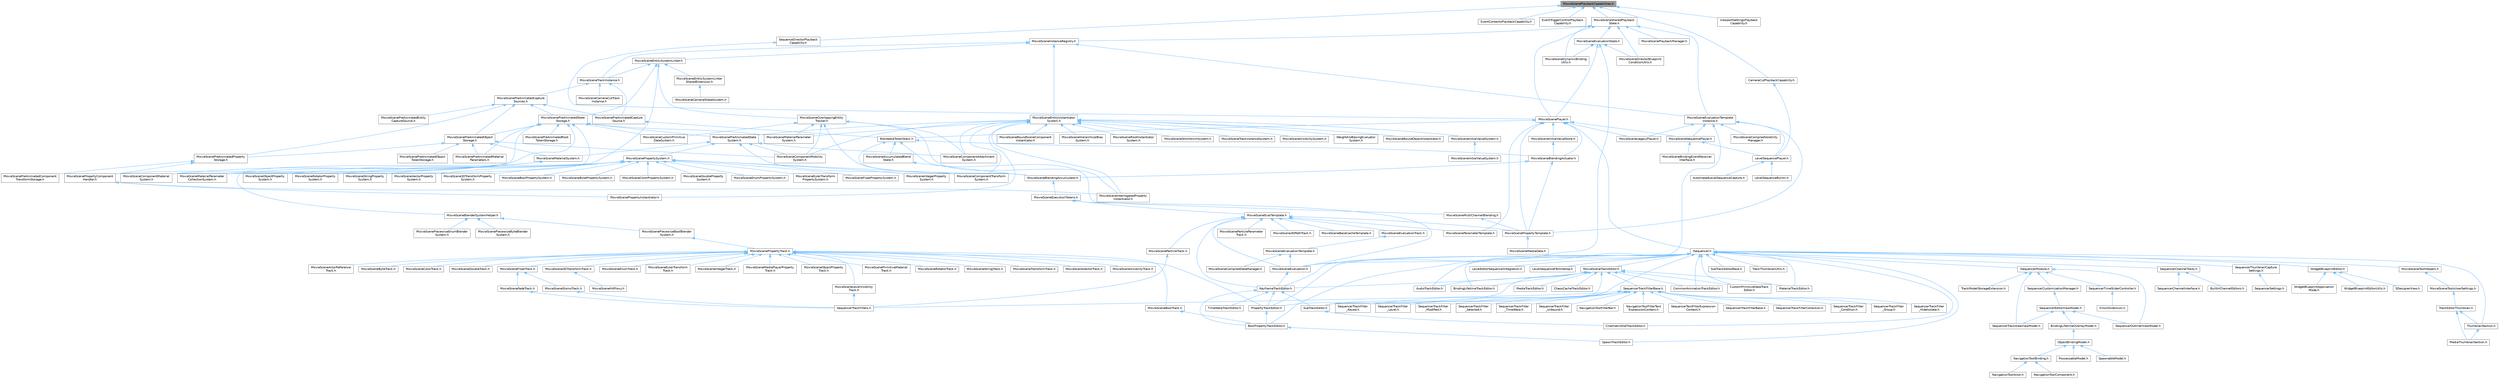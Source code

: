digraph "MovieScenePlaybackCapabilities.h"
{
 // INTERACTIVE_SVG=YES
 // LATEX_PDF_SIZE
  bgcolor="transparent";
  edge [fontname=Helvetica,fontsize=10,labelfontname=Helvetica,labelfontsize=10];
  node [fontname=Helvetica,fontsize=10,shape=box,height=0.2,width=0.4];
  Node1 [id="Node000001",label="MovieScenePlaybackCapabilities.h",height=0.2,width=0.4,color="gray40", fillcolor="grey60", style="filled", fontcolor="black",tooltip=" "];
  Node1 -> Node2 [id="edge1_Node000001_Node000002",dir="back",color="steelblue1",style="solid",tooltip=" "];
  Node2 [id="Node000002",label="CameraCutPlaybackCapability.h",height=0.2,width=0.4,color="grey40", fillcolor="white", style="filled",URL="$dc/d6c/CameraCutPlaybackCapability_8h.html",tooltip=" "];
  Node2 -> Node3 [id="edge2_Node000002_Node000003",dir="back",color="steelblue1",style="solid",tooltip=" "];
  Node3 [id="Node000003",label="LevelSequencePlayer.h",height=0.2,width=0.4,color="grey40", fillcolor="white", style="filled",URL="$d0/d5e/LevelSequencePlayer_8h.html",tooltip=" "];
  Node3 -> Node4 [id="edge3_Node000003_Node000004",dir="back",color="steelblue1",style="solid",tooltip=" "];
  Node4 [id="Node000004",label="AutomatedLevelSequenceCapture.h",height=0.2,width=0.4,color="grey40", fillcolor="white", style="filled",URL="$d4/d3e/AutomatedLevelSequenceCapture_8h.html",tooltip=" "];
  Node3 -> Node5 [id="edge4_Node000003_Node000005",dir="back",color="steelblue1",style="solid",tooltip=" "];
  Node5 [id="Node000005",label="LevelSequenceBurnIn.h",height=0.2,width=0.4,color="grey40", fillcolor="white", style="filled",URL="$d2/d6b/LevelSequenceBurnIn_8h.html",tooltip=" "];
  Node1 -> Node6 [id="edge5_Node000001_Node000006",dir="back",color="steelblue1",style="solid",tooltip=" "];
  Node6 [id="Node000006",label="EventContextsPlaybackCapability.h",height=0.2,width=0.4,color="grey40", fillcolor="white", style="filled",URL="$df/d81/EventContextsPlaybackCapability_8h.html",tooltip=" "];
  Node1 -> Node7 [id="edge6_Node000001_Node000007",dir="back",color="steelblue1",style="solid",tooltip=" "];
  Node7 [id="Node000007",label="EventTriggerControlPlayback\lCapability.h",height=0.2,width=0.4,color="grey40", fillcolor="white", style="filled",URL="$dd/d38/EventTriggerControlPlaybackCapability_8h.html",tooltip=" "];
  Node1 -> Node8 [id="edge7_Node000001_Node000008",dir="back",color="steelblue1",style="solid",tooltip=" "];
  Node8 [id="Node000008",label="MovieSceneSharedPlayback\lState.h",height=0.2,width=0.4,color="grey40", fillcolor="white", style="filled",URL="$d7/d15/MovieSceneSharedPlaybackState_8h.html",tooltip=" "];
  Node8 -> Node9 [id="edge8_Node000008_Node000009",dir="back",color="steelblue1",style="solid",tooltip=" "];
  Node9 [id="Node000009",label="IMovieScenePlayer.h",height=0.2,width=0.4,color="grey40", fillcolor="white", style="filled",URL="$d3/d25/IMovieScenePlayer_8h.html",tooltip=" "];
  Node9 -> Node10 [id="edge9_Node000009_Node000010",dir="back",color="steelblue1",style="solid",tooltip=" "];
  Node10 [id="Node000010",label="BlendableTokenStack.h",height=0.2,width=0.4,color="grey40", fillcolor="white", style="filled",URL="$de/d3e/BlendableTokenStack_8h.html",tooltip=" "];
  Node10 -> Node11 [id="edge10_Node000010_Node000011",dir="back",color="steelblue1",style="solid",tooltip=" "];
  Node11 [id="Node000011",label="MovieSceneAccumulatedBlend\lState.h",height=0.2,width=0.4,color="grey40", fillcolor="white", style="filled",URL="$d6/d13/MovieSceneAccumulatedBlendState_8h.html",tooltip=" "];
  Node11 -> Node12 [id="edge11_Node000011_Node000012",dir="back",color="steelblue1",style="solid",tooltip=" "];
  Node12 [id="Node000012",label="MovieSceneBlendingAccumulator.h",height=0.2,width=0.4,color="grey40", fillcolor="white", style="filled",URL="$db/dc1/MovieSceneBlendingAccumulator_8h.html",tooltip=" "];
  Node12 -> Node13 [id="edge12_Node000012_Node000013",dir="back",color="steelblue1",style="solid",tooltip=" "];
  Node13 [id="Node000013",label="MovieSceneExecutionTokens.h",height=0.2,width=0.4,color="grey40", fillcolor="white", style="filled",URL="$d7/dd2/MovieSceneExecutionTokens_8h.html",tooltip=" "];
  Node13 -> Node14 [id="edge13_Node000013_Node000014",dir="back",color="steelblue1",style="solid",tooltip=" "];
  Node14 [id="Node000014",label="MovieSceneEvalTemplate.h",height=0.2,width=0.4,color="grey40", fillcolor="white", style="filled",URL="$d2/d6c/MovieSceneEvalTemplate_8h.html",tooltip=" "];
  Node14 -> Node15 [id="edge14_Node000014_Node000015",dir="back",color="steelblue1",style="solid",tooltip=" "];
  Node15 [id="Node000015",label="KeyframeTrackEditor.h",height=0.2,width=0.4,color="grey40", fillcolor="white", style="filled",URL="$dd/d47/KeyframeTrackEditor_8h.html",tooltip=" "];
  Node15 -> Node16 [id="edge15_Node000015_Node000016",dir="back",color="steelblue1",style="solid",tooltip=" "];
  Node16 [id="Node000016",label="BoolPropertyTrackEditor.h",height=0.2,width=0.4,color="grey40", fillcolor="white", style="filled",URL="$db/d07/BoolPropertyTrackEditor_8h.html",tooltip=" "];
  Node16 -> Node17 [id="edge16_Node000016_Node000017",dir="back",color="steelblue1",style="solid",tooltip=" "];
  Node17 [id="Node000017",label="SpawnTrackEditor.h",height=0.2,width=0.4,color="grey40", fillcolor="white", style="filled",URL="$d5/dac/SpawnTrackEditor_8h.html",tooltip=" "];
  Node15 -> Node18 [id="edge17_Node000015_Node000018",dir="back",color="steelblue1",style="solid",tooltip=" "];
  Node18 [id="Node000018",label="PropertyTrackEditor.h",height=0.2,width=0.4,color="grey40", fillcolor="white", style="filled",URL="$da/d9a/PropertyTrackEditor_8h.html",tooltip=" "];
  Node18 -> Node16 [id="edge18_Node000018_Node000016",dir="back",color="steelblue1",style="solid",tooltip=" "];
  Node15 -> Node19 [id="edge19_Node000015_Node000019",dir="back",color="steelblue1",style="solid",tooltip=" "];
  Node19 [id="Node000019",label="SubTrackEditor.h",height=0.2,width=0.4,color="grey40", fillcolor="white", style="filled",URL="$d8/d5b/SubTrackEditor_8h.html",tooltip=" "];
  Node19 -> Node20 [id="edge20_Node000019_Node000020",dir="back",color="steelblue1",style="solid",tooltip=" "];
  Node20 [id="Node000020",label="CinematicShotTrackEditor.h",height=0.2,width=0.4,color="grey40", fillcolor="white", style="filled",URL="$d3/d0c/CinematicShotTrackEditor_8h.html",tooltip=" "];
  Node15 -> Node21 [id="edge21_Node000015_Node000021",dir="back",color="steelblue1",style="solid",tooltip=" "];
  Node21 [id="Node000021",label="TimeWarpTrackEditor.h",height=0.2,width=0.4,color="grey40", fillcolor="white", style="filled",URL="$dc/d2e/TimeWarpTrackEditor_8h.html",tooltip=" "];
  Node14 -> Node22 [id="edge22_Node000014_Node000022",dir="back",color="steelblue1",style="solid",tooltip=" "];
  Node22 [id="Node000022",label="MovieScene3DPathTrack.h",height=0.2,width=0.4,color="grey40", fillcolor="white", style="filled",URL="$d3/d57/MovieScene3DPathTrack_8h.html",tooltip=" "];
  Node14 -> Node23 [id="edge23_Node000014_Node000023",dir="back",color="steelblue1",style="solid",tooltip=" "];
  Node23 [id="Node000023",label="MovieSceneBaseCacheTemplate.h",height=0.2,width=0.4,color="grey40", fillcolor="white", style="filled",URL="$da/d0b/MovieSceneBaseCacheTemplate_8h.html",tooltip=" "];
  Node14 -> Node24 [id="edge24_Node000014_Node000024",dir="back",color="steelblue1",style="solid",tooltip=" "];
  Node24 [id="Node000024",label="MovieSceneEvaluation.h",height=0.2,width=0.4,color="grey40", fillcolor="white", style="filled",URL="$dc/ded/MovieSceneEvaluation_8h.html",tooltip=" "];
  Node24 -> Node15 [id="edge25_Node000024_Node000015",dir="back",color="steelblue1",style="solid",tooltip=" "];
  Node14 -> Node25 [id="edge26_Node000014_Node000025",dir="back",color="steelblue1",style="solid",tooltip=" "];
  Node25 [id="Node000025",label="MovieSceneEvaluationTrack.h",height=0.2,width=0.4,color="grey40", fillcolor="white", style="filled",URL="$d1/de1/MovieSceneEvaluationTrack_8h.html",tooltip=" "];
  Node25 -> Node26 [id="edge27_Node000025_Node000026",dir="back",color="steelblue1",style="solid",tooltip=" "];
  Node26 [id="Node000026",label="MovieSceneEvaluationTemplate.h",height=0.2,width=0.4,color="grey40", fillcolor="white", style="filled",URL="$d9/d34/MovieSceneEvaluationTemplate_8h.html",tooltip=" "];
  Node26 -> Node27 [id="edge28_Node000026_Node000027",dir="back",color="steelblue1",style="solid",tooltip=" "];
  Node27 [id="Node000027",label="MovieSceneCompiledDataManager.h",height=0.2,width=0.4,color="grey40", fillcolor="white", style="filled",URL="$d7/d59/MovieSceneCompiledDataManager_8h.html",tooltip=" "];
  Node26 -> Node24 [id="edge29_Node000026_Node000024",dir="back",color="steelblue1",style="solid",tooltip=" "];
  Node14 -> Node28 [id="edge30_Node000014_Node000028",dir="back",color="steelblue1",style="solid",tooltip=" "];
  Node28 [id="Node000028",label="MovieSceneParameterTemplate.h",height=0.2,width=0.4,color="grey40", fillcolor="white", style="filled",URL="$d9/df3/MovieSceneParameterTemplate_8h.html",tooltip=" "];
  Node14 -> Node29 [id="edge31_Node000014_Node000029",dir="back",color="steelblue1",style="solid",tooltip=" "];
  Node29 [id="Node000029",label="MovieSceneParticleParameter\lTrack.h",height=0.2,width=0.4,color="grey40", fillcolor="white", style="filled",URL="$d2/d09/MovieSceneParticleParameterTrack_8h.html",tooltip=" "];
  Node14 -> Node30 [id="edge32_Node000014_Node000030",dir="back",color="steelblue1",style="solid",tooltip=" "];
  Node30 [id="Node000030",label="MovieSceneParticleTrack.h",height=0.2,width=0.4,color="grey40", fillcolor="white", style="filled",URL="$dd/dba/MovieSceneParticleTrack_8h.html",tooltip=" "];
  Node30 -> Node31 [id="edge33_Node000030_Node000031",dir="back",color="steelblue1",style="solid",tooltip=" "];
  Node31 [id="Node000031",label="SequencerTrackFilters.h",height=0.2,width=0.4,color="grey40", fillcolor="white", style="filled",URL="$df/d72/SequencerTrackFilters_8h.html",tooltip=" "];
  Node14 -> Node32 [id="edge34_Node000014_Node000032",dir="back",color="steelblue1",style="solid",tooltip=" "];
  Node32 [id="Node000032",label="MovieScenePropertyTemplate.h",height=0.2,width=0.4,color="grey40", fillcolor="white", style="filled",URL="$d9/d24/MovieScenePropertyTemplate_8h.html",tooltip=" "];
  Node32 -> Node33 [id="edge35_Node000032_Node000033",dir="back",color="steelblue1",style="solid",tooltip=" "];
  Node33 [id="Node000033",label="MovieSceneMediaData.h",height=0.2,width=0.4,color="grey40", fillcolor="white", style="filled",URL="$de/db0/MovieSceneMediaData_8h.html",tooltip=" "];
  Node13 -> Node24 [id="edge36_Node000013_Node000024",dir="back",color="steelblue1",style="solid",tooltip=" "];
  Node10 -> Node12 [id="edge37_Node000010_Node000012",dir="back",color="steelblue1",style="solid",tooltip=" "];
  Node10 -> Node34 [id="edge38_Node000010_Node000034",dir="back",color="steelblue1",style="solid",tooltip=" "];
  Node34 [id="Node000034",label="MovieSceneBlendingActuator.h",height=0.2,width=0.4,color="grey40", fillcolor="white", style="filled",URL="$d8/d5a/MovieSceneBlendingActuator_8h.html",tooltip=" "];
  Node34 -> Node12 [id="edge39_Node000034_Node000012",dir="back",color="steelblue1",style="solid",tooltip=" "];
  Node34 -> Node32 [id="edge40_Node000034_Node000032",dir="back",color="steelblue1",style="solid",tooltip=" "];
  Node10 -> Node35 [id="edge41_Node000010_Node000035",dir="back",color="steelblue1",style="solid",tooltip=" "];
  Node35 [id="Node000035",label="MovieSceneMultiChannelBlending.h",height=0.2,width=0.4,color="grey40", fillcolor="white", style="filled",URL="$d7/d5d/MovieSceneMultiChannelBlending_8h.html",tooltip=" "];
  Node35 -> Node32 [id="edge42_Node000035_Node000032",dir="back",color="steelblue1",style="solid",tooltip=" "];
  Node9 -> Node36 [id="edge43_Node000009_Node000036",dir="back",color="steelblue1",style="solid",tooltip=" "];
  Node36 [id="Node000036",label="ISequencer.h",height=0.2,width=0.4,color="grey40", fillcolor="white", style="filled",URL="$d7/d1d/ISequencer_8h.html",tooltip=" "];
  Node36 -> Node37 [id="edge44_Node000036_Node000037",dir="back",color="steelblue1",style="solid",tooltip=" "];
  Node37 [id="Node000037",label="AudioTrackEditor.h",height=0.2,width=0.4,color="grey40", fillcolor="white", style="filled",URL="$dd/d96/AudioTrackEditor_8h.html",tooltip=" "];
  Node36 -> Node38 [id="edge45_Node000036_Node000038",dir="back",color="steelblue1",style="solid",tooltip=" "];
  Node38 [id="Node000038",label="BindingLifetimeTrackEditor.h",height=0.2,width=0.4,color="grey40", fillcolor="white", style="filled",URL="$db/d3c/BindingLifetimeTrackEditor_8h.html",tooltip=" "];
  Node36 -> Node16 [id="edge46_Node000036_Node000016",dir="back",color="steelblue1",style="solid",tooltip=" "];
  Node36 -> Node20 [id="edge47_Node000036_Node000020",dir="back",color="steelblue1",style="solid",tooltip=" "];
  Node36 -> Node39 [id="edge48_Node000036_Node000039",dir="back",color="steelblue1",style="solid",tooltip=" "];
  Node39 [id="Node000039",label="CommonAnimationTrackEditor.h",height=0.2,width=0.4,color="grey40", fillcolor="white", style="filled",URL="$d9/d6e/CommonAnimationTrackEditor_8h.html",tooltip=" "];
  Node36 -> Node40 [id="edge49_Node000036_Node000040",dir="back",color="steelblue1",style="solid",tooltip=" "];
  Node40 [id="Node000040",label="CustomPrimitiveDataTrack\lEditor.h",height=0.2,width=0.4,color="grey40", fillcolor="white", style="filled",URL="$dc/d8f/CustomPrimitiveDataTrackEditor_8h.html",tooltip=" "];
  Node36 -> Node41 [id="edge50_Node000036_Node000041",dir="back",color="steelblue1",style="solid",tooltip=" "];
  Node41 [id="Node000041",label="ISequencerModule.h",height=0.2,width=0.4,color="grey40", fillcolor="white", style="filled",URL="$d7/d3b/ISequencerModule_8h.html",tooltip=" "];
  Node41 -> Node42 [id="edge51_Node000041_Node000042",dir="back",color="steelblue1",style="solid",tooltip=" "];
  Node42 [id="Node000042",label="SequencerCustomizationManager.h",height=0.2,width=0.4,color="grey40", fillcolor="white", style="filled",URL="$dd/dea/SequencerCustomizationManager_8h.html",tooltip=" "];
  Node42 -> Node43 [id="edge52_Node000042_Node000043",dir="back",color="steelblue1",style="solid",tooltip=" "];
  Node43 [id="Node000043",label="SequencerEditorViewModel.h",height=0.2,width=0.4,color="grey40", fillcolor="white", style="filled",URL="$da/d57/SequencerEditorViewModel_8h.html",tooltip=" "];
  Node43 -> Node44 [id="edge53_Node000043_Node000044",dir="back",color="steelblue1",style="solid",tooltip=" "];
  Node44 [id="Node000044",label="BindingLifetimeOverlayModel.h",height=0.2,width=0.4,color="grey40", fillcolor="white", style="filled",URL="$d2/d69/BindingLifetimeOverlayModel_8h.html",tooltip=" "];
  Node44 -> Node45 [id="edge54_Node000044_Node000045",dir="back",color="steelblue1",style="solid",tooltip=" "];
  Node45 [id="Node000045",label="ObjectBindingModel.h",height=0.2,width=0.4,color="grey40", fillcolor="white", style="filled",URL="$de/dbc/ObjectBindingModel_8h.html",tooltip=" "];
  Node45 -> Node46 [id="edge55_Node000045_Node000046",dir="back",color="steelblue1",style="solid",tooltip=" "];
  Node46 [id="Node000046",label="NavigationToolBinding.h",height=0.2,width=0.4,color="grey40", fillcolor="white", style="filled",URL="$d0/db5/NavigationToolBinding_8h.html",tooltip=" "];
  Node46 -> Node47 [id="edge56_Node000046_Node000047",dir="back",color="steelblue1",style="solid",tooltip=" "];
  Node47 [id="Node000047",label="NavigationToolActor.h",height=0.2,width=0.4,color="grey40", fillcolor="white", style="filled",URL="$d6/da8/NavigationToolActor_8h.html",tooltip=" "];
  Node46 -> Node48 [id="edge57_Node000046_Node000048",dir="back",color="steelblue1",style="solid",tooltip=" "];
  Node48 [id="Node000048",label="NavigationToolComponent.h",height=0.2,width=0.4,color="grey40", fillcolor="white", style="filled",URL="$d7/dfc/NavigationToolComponent_8h.html",tooltip=" "];
  Node45 -> Node49 [id="edge58_Node000045_Node000049",dir="back",color="steelblue1",style="solid",tooltip=" "];
  Node49 [id="Node000049",label="PossessableModel.h",height=0.2,width=0.4,color="grey40", fillcolor="white", style="filled",URL="$d5/d01/PossessableModel_8h.html",tooltip=" "];
  Node45 -> Node50 [id="edge59_Node000045_Node000050",dir="back",color="steelblue1",style="solid",tooltip=" "];
  Node50 [id="Node000050",label="SpawnableModel.h",height=0.2,width=0.4,color="grey40", fillcolor="white", style="filled",URL="$d0/dd5/SpawnableModel_8h.html",tooltip=" "];
  Node43 -> Node51 [id="edge60_Node000043_Node000051",dir="back",color="steelblue1",style="solid",tooltip=" "];
  Node51 [id="Node000051",label="SequencerOutlinerViewModel.h",height=0.2,width=0.4,color="grey40", fillcolor="white", style="filled",URL="$da/d12/SequencerOutlinerViewModel_8h.html",tooltip=" "];
  Node43 -> Node52 [id="edge61_Node000043_Node000052",dir="back",color="steelblue1",style="solid",tooltip=" "];
  Node52 [id="Node000052",label="SequencerTrackAreaViewModel.h",height=0.2,width=0.4,color="grey40", fillcolor="white", style="filled",URL="$d9/dd2/SequencerTrackAreaViewModel_8h.html",tooltip=" "];
  Node41 -> Node51 [id="edge62_Node000041_Node000051",dir="back",color="steelblue1",style="solid",tooltip=" "];
  Node41 -> Node53 [id="edge63_Node000041_Node000053",dir="back",color="steelblue1",style="solid",tooltip=" "];
  Node53 [id="Node000053",label="SequencerTimeSliderController.h",height=0.2,width=0.4,color="grey40", fillcolor="white", style="filled",URL="$d3/d54/SequencerTimeSliderController_8h.html",tooltip=" "];
  Node53 -> Node54 [id="edge64_Node000053_Node000054",dir="back",color="steelblue1",style="solid",tooltip=" "];
  Node54 [id="Node000054",label="IClockExtension.h",height=0.2,width=0.4,color="grey40", fillcolor="white", style="filled",URL="$d1/d52/IClockExtension_8h.html",tooltip=" "];
  Node41 -> Node52 [id="edge65_Node000041_Node000052",dir="back",color="steelblue1",style="solid",tooltip=" "];
  Node41 -> Node55 [id="edge66_Node000041_Node000055",dir="back",color="steelblue1",style="solid",tooltip=" "];
  Node55 [id="Node000055",label="TrackModelStorageExtension.h",height=0.2,width=0.4,color="grey40", fillcolor="white", style="filled",URL="$d8/d98/TrackModelStorageExtension_8h.html",tooltip=" "];
  Node36 -> Node15 [id="edge67_Node000036_Node000015",dir="back",color="steelblue1",style="solid",tooltip=" "];
  Node36 -> Node56 [id="edge68_Node000036_Node000056",dir="back",color="steelblue1",style="solid",tooltip=" "];
  Node56 [id="Node000056",label="LevelEditorSequencerIntegration.h",height=0.2,width=0.4,color="grey40", fillcolor="white", style="filled",URL="$d5/d15/LevelEditorSequencerIntegration_8h.html",tooltip=" "];
  Node36 -> Node57 [id="edge69_Node000036_Node000057",dir="back",color="steelblue1",style="solid",tooltip=" "];
  Node57 [id="Node000057",label="LevelSequenceFBXInterop.h",height=0.2,width=0.4,color="grey40", fillcolor="white", style="filled",URL="$d7/d4f/LevelSequenceFBXInterop_8h.html",tooltip=" "];
  Node36 -> Node58 [id="edge70_Node000036_Node000058",dir="back",color="steelblue1",style="solid",tooltip=" "];
  Node58 [id="Node000058",label="MaterialTrackEditor.h",height=0.2,width=0.4,color="grey40", fillcolor="white", style="filled",URL="$d1/d9f/MaterialTrackEditor_8h.html",tooltip=" "];
  Node36 -> Node59 [id="edge71_Node000036_Node000059",dir="back",color="steelblue1",style="solid",tooltip=" "];
  Node59 [id="Node000059",label="MovieSceneToolHelpers.h",height=0.2,width=0.4,color="grey40", fillcolor="white", style="filled",URL="$d4/d0e/MovieSceneToolHelpers_8h.html",tooltip=" "];
  Node59 -> Node60 [id="edge72_Node000059_Node000060",dir="back",color="steelblue1",style="solid",tooltip=" "];
  Node60 [id="Node000060",label="MovieSceneToolsUserSettings.h",height=0.2,width=0.4,color="grey40", fillcolor="white", style="filled",URL="$d5/dab/MovieSceneToolsUserSettings_8h.html",tooltip=" "];
  Node60 -> Node61 [id="edge73_Node000060_Node000061",dir="back",color="steelblue1",style="solid",tooltip=" "];
  Node61 [id="Node000061",label="TrackEditorThumbnail.h",height=0.2,width=0.4,color="grey40", fillcolor="white", style="filled",URL="$d6/d44/TrackEditorThumbnail_8h.html",tooltip=" "];
  Node61 -> Node62 [id="edge74_Node000061_Node000062",dir="back",color="steelblue1",style="solid",tooltip=" "];
  Node62 [id="Node000062",label="MediaThumbnailSection.h",height=0.2,width=0.4,color="grey40", fillcolor="white", style="filled",URL="$d8/dfe/MediaThumbnailSection_8h.html",tooltip=" "];
  Node61 -> Node63 [id="edge75_Node000061_Node000063",dir="back",color="steelblue1",style="solid",tooltip=" "];
  Node63 [id="Node000063",label="ThumbnailSection.h",height=0.2,width=0.4,color="grey40", fillcolor="white", style="filled",URL="$de/daf/ThumbnailSection_8h.html",tooltip=" "];
  Node63 -> Node62 [id="edge76_Node000063_Node000062",dir="back",color="steelblue1",style="solid",tooltip=" "];
  Node36 -> Node64 [id="edge77_Node000036_Node000064",dir="back",color="steelblue1",style="solid",tooltip=" "];
  Node64 [id="Node000064",label="MovieSceneTrackEditor.h",height=0.2,width=0.4,color="grey40", fillcolor="white", style="filled",URL="$db/d6c/MovieSceneTrackEditor_8h.html",tooltip=" "];
  Node64 -> Node37 [id="edge78_Node000064_Node000037",dir="back",color="steelblue1",style="solid",tooltip=" "];
  Node64 -> Node38 [id="edge79_Node000064_Node000038",dir="back",color="steelblue1",style="solid",tooltip=" "];
  Node64 -> Node65 [id="edge80_Node000064_Node000065",dir="back",color="steelblue1",style="solid",tooltip=" "];
  Node65 [id="Node000065",label="ChaosCacheTrackEditor.h",height=0.2,width=0.4,color="grey40", fillcolor="white", style="filled",URL="$db/d36/ChaosCacheTrackEditor_8h.html",tooltip=" "];
  Node64 -> Node39 [id="edge81_Node000064_Node000039",dir="back",color="steelblue1",style="solid",tooltip=" "];
  Node64 -> Node40 [id="edge82_Node000064_Node000040",dir="back",color="steelblue1",style="solid",tooltip=" "];
  Node64 -> Node15 [id="edge83_Node000064_Node000015",dir="back",color="steelblue1",style="solid",tooltip=" "];
  Node64 -> Node58 [id="edge84_Node000064_Node000058",dir="back",color="steelblue1",style="solid",tooltip=" "];
  Node64 -> Node66 [id="edge85_Node000064_Node000066",dir="back",color="steelblue1",style="solid",tooltip=" "];
  Node66 [id="Node000066",label="MediaTrackEditor.h",height=0.2,width=0.4,color="grey40", fillcolor="white", style="filled",URL="$d0/d41/MediaTrackEditor_8h.html",tooltip=" "];
  Node64 -> Node18 [id="edge86_Node000064_Node000018",dir="back",color="steelblue1",style="solid",tooltip=" "];
  Node64 -> Node67 [id="edge87_Node000064_Node000067",dir="back",color="steelblue1",style="solid",tooltip=" "];
  Node67 [id="Node000067",label="SequencerTrackFilterBase.h",height=0.2,width=0.4,color="grey40", fillcolor="white", style="filled",URL="$d8/def/Filters_2SequencerTrackFilterBase_8h.html",tooltip=" "];
  Node67 -> Node68 [id="edge88_Node000067_Node000068",dir="back",color="steelblue1",style="solid",tooltip=" "];
  Node68 [id="Node000068",label="NavigationToolFilterBar.h",height=0.2,width=0.4,color="grey40", fillcolor="white", style="filled",URL="$df/d14/NavigationToolFilterBar_8h.html",tooltip=" "];
  Node67 -> Node69 [id="edge89_Node000067_Node000069",dir="back",color="steelblue1",style="solid",tooltip=" "];
  Node69 [id="Node000069",label="NavigationToolFilterText\lExpressionContext.h",height=0.2,width=0.4,color="grey40", fillcolor="white", style="filled",URL="$d8/dd2/NavigationToolFilterTextExpressionContext_8h.html",tooltip=" "];
  Node67 -> Node70 [id="edge90_Node000067_Node000070",dir="back",color="steelblue1",style="solid",tooltip=" "];
  Node70 [id="Node000070",label="SequencerTextFilterExpression\lContext.h",height=0.2,width=0.4,color="grey40", fillcolor="white", style="filled",URL="$d0/d9f/SequencerTextFilterExpressionContext_8h.html",tooltip=" "];
  Node67 -> Node71 [id="edge91_Node000067_Node000071",dir="back",color="steelblue1",style="solid",tooltip=" "];
  Node71 [id="Node000071",label="SequencerTrackFilterBase.h",height=0.2,width=0.4,color="grey40", fillcolor="white", style="filled",URL="$d8/d4d/SequencerTrackFilterBase_8h.html",tooltip=" "];
  Node67 -> Node72 [id="edge92_Node000067_Node000072",dir="back",color="steelblue1",style="solid",tooltip=" "];
  Node72 [id="Node000072",label="SequencerTrackFilterCollection.h",height=0.2,width=0.4,color="grey40", fillcolor="white", style="filled",URL="$d8/de2/SequencerTrackFilterCollection_8h.html",tooltip=" "];
  Node67 -> Node73 [id="edge93_Node000067_Node000073",dir="back",color="steelblue1",style="solid",tooltip=" "];
  Node73 [id="Node000073",label="SequencerTrackFilter\l_Condition.h",height=0.2,width=0.4,color="grey40", fillcolor="white", style="filled",URL="$df/d17/SequencerTrackFilter__Condition_8h.html",tooltip=" "];
  Node67 -> Node74 [id="edge94_Node000067_Node000074",dir="back",color="steelblue1",style="solid",tooltip=" "];
  Node74 [id="Node000074",label="SequencerTrackFilter\l_Group.h",height=0.2,width=0.4,color="grey40", fillcolor="white", style="filled",URL="$da/dea/SequencerTrackFilter__Group_8h.html",tooltip=" "];
  Node67 -> Node75 [id="edge95_Node000067_Node000075",dir="back",color="steelblue1",style="solid",tooltip=" "];
  Node75 [id="Node000075",label="SequencerTrackFilter\l_HideIsolate.h",height=0.2,width=0.4,color="grey40", fillcolor="white", style="filled",URL="$d3/d55/SequencerTrackFilter__HideIsolate_8h.html",tooltip=" "];
  Node67 -> Node76 [id="edge96_Node000067_Node000076",dir="back",color="steelblue1",style="solid",tooltip=" "];
  Node76 [id="Node000076",label="SequencerTrackFilter\l_Keyed.h",height=0.2,width=0.4,color="grey40", fillcolor="white", style="filled",URL="$d4/d2d/SequencerTrackFilter__Keyed_8h.html",tooltip=" "];
  Node67 -> Node77 [id="edge97_Node000067_Node000077",dir="back",color="steelblue1",style="solid",tooltip=" "];
  Node77 [id="Node000077",label="SequencerTrackFilter\l_Level.h",height=0.2,width=0.4,color="grey40", fillcolor="white", style="filled",URL="$d2/d6c/SequencerTrackFilter__Level_8h.html",tooltip=" "];
  Node67 -> Node78 [id="edge98_Node000067_Node000078",dir="back",color="steelblue1",style="solid",tooltip=" "];
  Node78 [id="Node000078",label="SequencerTrackFilter\l_Modified.h",height=0.2,width=0.4,color="grey40", fillcolor="white", style="filled",URL="$d0/dd9/SequencerTrackFilter__Modified_8h.html",tooltip=" "];
  Node67 -> Node79 [id="edge99_Node000067_Node000079",dir="back",color="steelblue1",style="solid",tooltip=" "];
  Node79 [id="Node000079",label="SequencerTrackFilter\l_Selected.h",height=0.2,width=0.4,color="grey40", fillcolor="white", style="filled",URL="$dc/d54/SequencerTrackFilter__Selected_8h.html",tooltip=" "];
  Node67 -> Node80 [id="edge100_Node000067_Node000080",dir="back",color="steelblue1",style="solid",tooltip=" "];
  Node80 [id="Node000080",label="SequencerTrackFilter\l_TimeWarp.h",height=0.2,width=0.4,color="grey40", fillcolor="white", style="filled",URL="$d6/dd0/SequencerTrackFilter__TimeWarp_8h.html",tooltip=" "];
  Node67 -> Node81 [id="edge101_Node000067_Node000081",dir="back",color="steelblue1",style="solid",tooltip=" "];
  Node81 [id="Node000081",label="SequencerTrackFilter\l_Unbound.h",height=0.2,width=0.4,color="grey40", fillcolor="white", style="filled",URL="$d0/dd1/SequencerTrackFilter__Unbound_8h.html",tooltip=" "];
  Node67 -> Node31 [id="edge102_Node000067_Node000031",dir="back",color="steelblue1",style="solid",tooltip=" "];
  Node64 -> Node19 [id="edge103_Node000064_Node000019",dir="back",color="steelblue1",style="solid",tooltip=" "];
  Node36 -> Node18 [id="edge104_Node000036_Node000018",dir="back",color="steelblue1",style="solid",tooltip=" "];
  Node36 -> Node82 [id="edge105_Node000036_Node000082",dir="back",color="steelblue1",style="solid",tooltip=" "];
  Node82 [id="Node000082",label="SequencerChannelTraits.h",height=0.2,width=0.4,color="grey40", fillcolor="white", style="filled",URL="$d6/db9/SequencerChannelTraits_8h.html",tooltip=" "];
  Node82 -> Node83 [id="edge106_Node000082_Node000083",dir="back",color="steelblue1",style="solid",tooltip=" "];
  Node83 [id="Node000083",label="BuiltInChannelEditors.h",height=0.2,width=0.4,color="grey40", fillcolor="white", style="filled",URL="$df/daf/BuiltInChannelEditors_8h.html",tooltip=" "];
  Node82 -> Node84 [id="edge107_Node000082_Node000084",dir="back",color="steelblue1",style="solid",tooltip=" "];
  Node84 [id="Node000084",label="SequencerChannelInterface.h",height=0.2,width=0.4,color="grey40", fillcolor="white", style="filled",URL="$da/d51/SequencerChannelInterface_8h.html",tooltip=" "];
  Node36 -> Node85 [id="edge108_Node000036_Node000085",dir="back",color="steelblue1",style="solid",tooltip=" "];
  Node85 [id="Node000085",label="SequencerThumbnailCapture\lSettings.h",height=0.2,width=0.4,color="grey40", fillcolor="white", style="filled",URL="$de/d05/SequencerThumbnailCaptureSettings_8h.html",tooltip=" "];
  Node85 -> Node86 [id="edge109_Node000085_Node000086",dir="back",color="steelblue1",style="solid",tooltip=" "];
  Node86 [id="Node000086",label="SequencerSettings.h",height=0.2,width=0.4,color="grey40", fillcolor="white", style="filled",URL="$d1/d46/SequencerSettings_8h.html",tooltip=" "];
  Node36 -> Node17 [id="edge110_Node000036_Node000017",dir="back",color="steelblue1",style="solid",tooltip=" "];
  Node36 -> Node19 [id="edge111_Node000036_Node000019",dir="back",color="steelblue1",style="solid",tooltip=" "];
  Node36 -> Node87 [id="edge112_Node000036_Node000087",dir="back",color="steelblue1",style="solid",tooltip=" "];
  Node87 [id="Node000087",label="SubTrackEditorBase.h",height=0.2,width=0.4,color="grey40", fillcolor="white", style="filled",URL="$db/d33/SubTrackEditorBase_8h.html",tooltip=" "];
  Node36 -> Node63 [id="edge113_Node000036_Node000063",dir="back",color="steelblue1",style="solid",tooltip=" "];
  Node36 -> Node88 [id="edge114_Node000036_Node000088",dir="back",color="steelblue1",style="solid",tooltip=" "];
  Node88 [id="Node000088",label="TrackThumbnailUtils.h",height=0.2,width=0.4,color="grey40", fillcolor="white", style="filled",URL="$dc/df4/TrackThumbnailUtils_8h.html",tooltip=" "];
  Node36 -> Node89 [id="edge115_Node000036_Node000089",dir="back",color="steelblue1",style="solid",tooltip=" "];
  Node89 [id="Node000089",label="WidgetBlueprintEditor.h",height=0.2,width=0.4,color="grey40", fillcolor="white", style="filled",URL="$d6/d04/WidgetBlueprintEditor_8h.html",tooltip=" "];
  Node89 -> Node90 [id="edge116_Node000089_Node000090",dir="back",color="steelblue1",style="solid",tooltip=" "];
  Node90 [id="Node000090",label="SDesignerView.h",height=0.2,width=0.4,color="grey40", fillcolor="white", style="filled",URL="$d2/d14/SDesignerView_8h.html",tooltip=" "];
  Node89 -> Node91 [id="edge117_Node000089_Node000091",dir="back",color="steelblue1",style="solid",tooltip=" "];
  Node91 [id="Node000091",label="WidgetBlueprintApplication\lMode.h",height=0.2,width=0.4,color="grey40", fillcolor="white", style="filled",URL="$d3/d40/WidgetBlueprintApplicationMode_8h.html",tooltip=" "];
  Node89 -> Node92 [id="edge118_Node000089_Node000092",dir="back",color="steelblue1",style="solid",tooltip=" "];
  Node92 [id="Node000092",label="WidgetBlueprintEditorUtils.h",height=0.2,width=0.4,color="grey40", fillcolor="white", style="filled",URL="$d9/df7/WidgetBlueprintEditorUtils_8h.html",tooltip=" "];
  Node9 -> Node34 [id="edge119_Node000009_Node000034",dir="back",color="steelblue1",style="solid",tooltip=" "];
  Node9 -> Node93 [id="edge120_Node000009_Node000093",dir="back",color="steelblue1",style="solid",tooltip=" "];
  Node93 [id="Node000093",label="MovieSceneInitialValueStore.h",height=0.2,width=0.4,color="grey40", fillcolor="white", style="filled",URL="$db/dc0/MovieSceneInitialValueStore_8h.html",tooltip=" "];
  Node93 -> Node34 [id="edge121_Node000093_Node000034",dir="back",color="steelblue1",style="solid",tooltip=" "];
  Node9 -> Node94 [id="edge122_Node000009_Node000094",dir="back",color="steelblue1",style="solid",tooltip=" "];
  Node94 [id="Node000094",label="MovieSceneLegacyPlayer.h",height=0.2,width=0.4,color="grey40", fillcolor="white", style="filled",URL="$d7/dfb/MovieSceneLegacyPlayer_8h.html",tooltip=" "];
  Node9 -> Node28 [id="edge123_Node000009_Node000028",dir="back",color="steelblue1",style="solid",tooltip=" "];
  Node9 -> Node32 [id="edge124_Node000009_Node000032",dir="back",color="steelblue1",style="solid",tooltip=" "];
  Node9 -> Node95 [id="edge125_Node000009_Node000095",dir="back",color="steelblue1",style="solid",tooltip=" "];
  Node95 [id="Node000095",label="MovieSceneSequencePlayer.h",height=0.2,width=0.4,color="grey40", fillcolor="white", style="filled",URL="$d3/d08/MovieSceneSequencePlayer_8h.html",tooltip=" "];
  Node95 -> Node3 [id="edge126_Node000095_Node000003",dir="back",color="steelblue1",style="solid",tooltip=" "];
  Node95 -> Node96 [id="edge127_Node000095_Node000096",dir="back",color="steelblue1",style="solid",tooltip=" "];
  Node96 [id="Node000096",label="MovieSceneBindingEventReceiver\lInterface.h",height=0.2,width=0.4,color="grey40", fillcolor="white", style="filled",URL="$df/d39/MovieSceneBindingEventReceiverInterface_8h.html",tooltip=" "];
  Node8 -> Node97 [id="edge128_Node000008_Node000097",dir="back",color="steelblue1",style="solid",tooltip=" "];
  Node97 [id="Node000097",label="MovieSceneDirectorBlueprint\lConditionUtils.h",height=0.2,width=0.4,color="grey40", fillcolor="white", style="filled",URL="$d4/d8a/MovieSceneDirectorBlueprintConditionUtils_8h.html",tooltip=" "];
  Node8 -> Node98 [id="edge129_Node000008_Node000098",dir="back",color="steelblue1",style="solid",tooltip=" "];
  Node98 [id="Node000098",label="MovieSceneDynamicBinding\lUtils.h",height=0.2,width=0.4,color="grey40", fillcolor="white", style="filled",URL="$df/dce/MovieSceneDynamicBindingUtils_8h.html",tooltip=" "];
  Node8 -> Node99 [id="edge130_Node000008_Node000099",dir="back",color="steelblue1",style="solid",tooltip=" "];
  Node99 [id="Node000099",label="MovieSceneEvaluationState.h",height=0.2,width=0.4,color="grey40", fillcolor="white", style="filled",URL="$d4/d20/MovieSceneEvaluationState_8h.html",tooltip=" "];
  Node99 -> Node9 [id="edge131_Node000099_Node000009",dir="back",color="steelblue1",style="solid",tooltip=" "];
  Node99 -> Node97 [id="edge132_Node000099_Node000097",dir="back",color="steelblue1",style="solid",tooltip=" "];
  Node99 -> Node98 [id="edge133_Node000099_Node000098",dir="back",color="steelblue1",style="solid",tooltip=" "];
  Node99 -> Node24 [id="edge134_Node000099_Node000024",dir="back",color="steelblue1",style="solid",tooltip=" "];
  Node8 -> Node100 [id="edge135_Node000008_Node000100",dir="back",color="steelblue1",style="solid",tooltip=" "];
  Node100 [id="Node000100",label="MovieSceneEvaluationTemplate\lInstance.h",height=0.2,width=0.4,color="grey40", fillcolor="white", style="filled",URL="$dc/d63/MovieSceneEvaluationTemplateInstance_8h.html",tooltip=" "];
  Node100 -> Node3 [id="edge136_Node000100_Node000003",dir="back",color="steelblue1",style="solid",tooltip=" "];
  Node100 -> Node101 [id="edge137_Node000100_Node000101",dir="back",color="steelblue1",style="solid",tooltip=" "];
  Node101 [id="Node000101",label="MovieSceneCompiledVolatility\lManager.h",height=0.2,width=0.4,color="grey40", fillcolor="white", style="filled",URL="$db/ddd/MovieSceneCompiledVolatilityManager_8h.html",tooltip=" "];
  Node100 -> Node24 [id="edge138_Node000100_Node000024",dir="back",color="steelblue1",style="solid",tooltip=" "];
  Node100 -> Node94 [id="edge139_Node000100_Node000094",dir="back",color="steelblue1",style="solid",tooltip=" "];
  Node100 -> Node32 [id="edge140_Node000100_Node000032",dir="back",color="steelblue1",style="solid",tooltip=" "];
  Node100 -> Node95 [id="edge141_Node000100_Node000095",dir="back",color="steelblue1",style="solid",tooltip=" "];
  Node8 -> Node102 [id="edge142_Node000008_Node000102",dir="back",color="steelblue1",style="solid",tooltip=" "];
  Node102 [id="Node000102",label="MovieSceneInstanceRegistry.h",height=0.2,width=0.4,color="grey40", fillcolor="white", style="filled",URL="$d6/d54/MovieSceneInstanceRegistry_8h.html",tooltip=" "];
  Node102 -> Node103 [id="edge143_Node000102_Node000103",dir="back",color="steelblue1",style="solid",tooltip=" "];
  Node103 [id="Node000103",label="MovieSceneEntityInstantiator\lSystem.h",height=0.2,width=0.4,color="grey40", fillcolor="white", style="filled",URL="$d1/d77/MovieSceneEntityInstantiatorSystem_8h.html",tooltip=" "];
  Node103 -> Node104 [id="edge144_Node000103_Node000104",dir="back",color="steelblue1",style="solid",tooltip=" "];
  Node104 [id="Node000104",label="MovieSceneBoundObjectInstantiator.h",height=0.2,width=0.4,color="grey40", fillcolor="white", style="filled",URL="$d2/d08/MovieSceneBoundObjectInstantiator_8h.html",tooltip=" "];
  Node103 -> Node105 [id="edge145_Node000103_Node000105",dir="back",color="steelblue1",style="solid",tooltip=" "];
  Node105 [id="Node000105",label="MovieSceneBoundSceneComponent\lInstantiator.h",height=0.2,width=0.4,color="grey40", fillcolor="white", style="filled",URL="$d7/dae/MovieSceneBoundSceneComponentInstantiator_8h.html",tooltip=" "];
  Node103 -> Node106 [id="edge146_Node000103_Node000106",dir="back",color="steelblue1",style="solid",tooltip=" "];
  Node106 [id="Node000106",label="MovieSceneComponentAttachment\lSystem.h",height=0.2,width=0.4,color="grey40", fillcolor="white", style="filled",URL="$d9/db3/MovieSceneComponentAttachmentSystem_8h.html",tooltip=" "];
  Node103 -> Node107 [id="edge147_Node000103_Node000107",dir="back",color="steelblue1",style="solid",tooltip=" "];
  Node107 [id="Node000107",label="MovieSceneComponentMobility\lSystem.h",height=0.2,width=0.4,color="grey40", fillcolor="white", style="filled",URL="$d7/dca/MovieSceneComponentMobilitySystem_8h.html",tooltip=" "];
  Node103 -> Node108 [id="edge148_Node000103_Node000108",dir="back",color="steelblue1",style="solid",tooltip=" "];
  Node108 [id="Node000108",label="MovieSceneComponentTransform\lSystem.h",height=0.2,width=0.4,color="grey40", fillcolor="white", style="filled",URL="$d1/d3e/MovieSceneComponentTransformSystem_8h.html",tooltip=" "];
  Node103 -> Node109 [id="edge149_Node000103_Node000109",dir="back",color="steelblue1",style="solid",tooltip=" "];
  Node109 [id="Node000109",label="MovieSceneHierarchicalBias\lSystem.h",height=0.2,width=0.4,color="grey40", fillcolor="white", style="filled",URL="$db/dbf/MovieSceneHierarchicalBiasSystem_8h.html",tooltip=" "];
  Node103 -> Node110 [id="edge150_Node000103_Node000110",dir="back",color="steelblue1",style="solid",tooltip=" "];
  Node110 [id="Node000110",label="MovieSceneInitialValueSystem.h",height=0.2,width=0.4,color="grey40", fillcolor="white", style="filled",URL="$de/d69/Public_2EntitySystem_2MovieSceneInitialValueSystem_8h.html",tooltip=" "];
  Node110 -> Node111 [id="edge151_Node000110_Node000111",dir="back",color="steelblue1",style="solid",tooltip=" "];
  Node111 [id="Node000111",label="MovieSceneInitialValueSystem.h",height=0.2,width=0.4,color="grey40", fillcolor="white", style="filled",URL="$d5/dde/racks_2Public_2Systems_2MovieSceneInitialValueSystem_8h.html",tooltip=" "];
  Node103 -> Node112 [id="edge152_Node000103_Node000112",dir="back",color="steelblue1",style="solid",tooltip=" "];
  Node112 [id="Node000112",label="MovieSceneInterrogatedProperty\lInstantiator.h",height=0.2,width=0.4,color="grey40", fillcolor="white", style="filled",URL="$df/d43/MovieSceneInterrogatedPropertyInstantiator_8h.html",tooltip=" "];
  Node103 -> Node113 [id="edge153_Node000103_Node000113",dir="back",color="steelblue1",style="solid",tooltip=" "];
  Node113 [id="Node000113",label="MovieSceneMaterialParameter\lSystem.h",height=0.2,width=0.4,color="grey40", fillcolor="white", style="filled",URL="$d9/d38/MovieSceneMaterialParameterSystem_8h.html",tooltip=" "];
  Node103 -> Node114 [id="edge154_Node000103_Node000114",dir="back",color="steelblue1",style="solid",tooltip=" "];
  Node114 [id="Node000114",label="MovieScenePreAnimatedState\lSystem.h",height=0.2,width=0.4,color="grey40", fillcolor="white", style="filled",URL="$df/d2d/MovieScenePreAnimatedStateSystem_8h.html",tooltip=" "];
  Node114 -> Node106 [id="edge155_Node000114_Node000106",dir="back",color="steelblue1",style="solid",tooltip=" "];
  Node114 -> Node107 [id="edge156_Node000114_Node000107",dir="back",color="steelblue1",style="solid",tooltip=" "];
  Node114 -> Node108 [id="edge157_Node000114_Node000108",dir="back",color="steelblue1",style="solid",tooltip=" "];
  Node114 -> Node115 [id="edge158_Node000114_Node000115",dir="back",color="steelblue1",style="solid",tooltip=" "];
  Node115 [id="Node000115",label="MovieSceneMaterialSystem.h",height=0.2,width=0.4,color="grey40", fillcolor="white", style="filled",URL="$d2/d2f/MovieSceneMaterialSystem_8h.html",tooltip=" "];
  Node115 -> Node116 [id="edge159_Node000115_Node000116",dir="back",color="steelblue1",style="solid",tooltip=" "];
  Node116 [id="Node000116",label="MovieSceneComponentMaterial\lSystem.h",height=0.2,width=0.4,color="grey40", fillcolor="white", style="filled",URL="$d7/d7c/MovieSceneComponentMaterialSystem_8h.html",tooltip=" "];
  Node115 -> Node117 [id="edge160_Node000115_Node000117",dir="back",color="steelblue1",style="solid",tooltip=" "];
  Node117 [id="Node000117",label="MovieSceneMaterialParameter\lCollectionSystem.h",height=0.2,width=0.4,color="grey40", fillcolor="white", style="filled",URL="$d4/d18/MovieSceneMaterialParameterCollectionSystem_8h.html",tooltip=" "];
  Node114 -> Node118 [id="edge161_Node000114_Node000118",dir="back",color="steelblue1",style="solid",tooltip=" "];
  Node118 [id="Node000118",label="MovieScenePropertySystem.h",height=0.2,width=0.4,color="grey40", fillcolor="white", style="filled",URL="$dd/d75/MovieScenePropertySystem_8h.html",tooltip=" "];
  Node118 -> Node119 [id="edge162_Node000118_Node000119",dir="back",color="steelblue1",style="solid",tooltip=" "];
  Node119 [id="Node000119",label="MovieScene3DTransformProperty\lSystem.h",height=0.2,width=0.4,color="grey40", fillcolor="white", style="filled",URL="$dc/d97/MovieScene3DTransformPropertySystem_8h.html",tooltip=" "];
  Node118 -> Node120 [id="edge163_Node000118_Node000120",dir="back",color="steelblue1",style="solid",tooltip=" "];
  Node120 [id="Node000120",label="MovieSceneBoolPropertySystem.h",height=0.2,width=0.4,color="grey40", fillcolor="white", style="filled",URL="$d4/d0f/MovieSceneBoolPropertySystem_8h.html",tooltip=" "];
  Node118 -> Node121 [id="edge164_Node000118_Node000121",dir="back",color="steelblue1",style="solid",tooltip=" "];
  Node121 [id="Node000121",label="MovieSceneBytePropertySystem.h",height=0.2,width=0.4,color="grey40", fillcolor="white", style="filled",URL="$d7/d22/MovieSceneBytePropertySystem_8h.html",tooltip=" "];
  Node118 -> Node122 [id="edge165_Node000118_Node000122",dir="back",color="steelblue1",style="solid",tooltip=" "];
  Node122 [id="Node000122",label="MovieSceneColorPropertySystem.h",height=0.2,width=0.4,color="grey40", fillcolor="white", style="filled",URL="$d4/d03/MovieSceneColorPropertySystem_8h.html",tooltip=" "];
  Node118 -> Node108 [id="edge166_Node000118_Node000108",dir="back",color="steelblue1",style="solid",tooltip=" "];
  Node118 -> Node123 [id="edge167_Node000118_Node000123",dir="back",color="steelblue1",style="solid",tooltip=" "];
  Node123 [id="Node000123",label="MovieSceneDoubleProperty\lSystem.h",height=0.2,width=0.4,color="grey40", fillcolor="white", style="filled",URL="$df/d84/MovieSceneDoublePropertySystem_8h.html",tooltip=" "];
  Node118 -> Node124 [id="edge168_Node000118_Node000124",dir="back",color="steelblue1",style="solid",tooltip=" "];
  Node124 [id="Node000124",label="MovieSceneEnumPropertySystem.h",height=0.2,width=0.4,color="grey40", fillcolor="white", style="filled",URL="$d7/dc8/MovieSceneEnumPropertySystem_8h.html",tooltip=" "];
  Node118 -> Node125 [id="edge169_Node000118_Node000125",dir="back",color="steelblue1",style="solid",tooltip=" "];
  Node125 [id="Node000125",label="MovieSceneEulerTransform\lPropertySystem.h",height=0.2,width=0.4,color="grey40", fillcolor="white", style="filled",URL="$dd/d14/MovieSceneEulerTransformPropertySystem_8h.html",tooltip=" "];
  Node118 -> Node126 [id="edge170_Node000118_Node000126",dir="back",color="steelblue1",style="solid",tooltip=" "];
  Node126 [id="Node000126",label="MovieSceneFloatPropertySystem.h",height=0.2,width=0.4,color="grey40", fillcolor="white", style="filled",URL="$d0/de6/MovieSceneFloatPropertySystem_8h.html",tooltip=" "];
  Node118 -> Node127 [id="edge171_Node000118_Node000127",dir="back",color="steelblue1",style="solid",tooltip=" "];
  Node127 [id="Node000127",label="MovieSceneIntegerProperty\lSystem.h",height=0.2,width=0.4,color="grey40", fillcolor="white", style="filled",URL="$d3/d1a/MovieSceneIntegerPropertySystem_8h.html",tooltip=" "];
  Node118 -> Node128 [id="edge172_Node000118_Node000128",dir="back",color="steelblue1",style="solid",tooltip=" "];
  Node128 [id="Node000128",label="MovieSceneObjectProperty\lSystem.h",height=0.2,width=0.4,color="grey40", fillcolor="white", style="filled",URL="$d8/d20/MovieSceneObjectPropertySystem_8h.html",tooltip=" "];
  Node118 -> Node129 [id="edge173_Node000118_Node000129",dir="back",color="steelblue1",style="solid",tooltip=" "];
  Node129 [id="Node000129",label="MovieSceneRotatorProperty\lSystem.h",height=0.2,width=0.4,color="grey40", fillcolor="white", style="filled",URL="$d6/d74/MovieSceneRotatorPropertySystem_8h.html",tooltip=" "];
  Node118 -> Node130 [id="edge174_Node000118_Node000130",dir="back",color="steelblue1",style="solid",tooltip=" "];
  Node130 [id="Node000130",label="MovieSceneStringProperty\lSystem.h",height=0.2,width=0.4,color="grey40", fillcolor="white", style="filled",URL="$d8/d8f/MovieSceneStringPropertySystem_8h.html",tooltip=" "];
  Node118 -> Node131 [id="edge175_Node000118_Node000131",dir="back",color="steelblue1",style="solid",tooltip=" "];
  Node131 [id="Node000131",label="MovieSceneVectorProperty\lSystem.h",height=0.2,width=0.4,color="grey40", fillcolor="white", style="filled",URL="$da/d10/MovieSceneVectorPropertySystem_8h.html",tooltip=" "];
  Node103 -> Node132 [id="edge176_Node000103_Node000132",dir="back",color="steelblue1",style="solid",tooltip=" "];
  Node132 [id="Node000132",label="MovieScenePropertyInstantiator.h",height=0.2,width=0.4,color="grey40", fillcolor="white", style="filled",URL="$d2/ddc/MovieScenePropertyInstantiator_8h.html",tooltip=" "];
  Node103 -> Node133 [id="edge177_Node000103_Node000133",dir="back",color="steelblue1",style="solid",tooltip=" "];
  Node133 [id="Node000133",label="MovieSceneRootInstantiator\lSystem.h",height=0.2,width=0.4,color="grey40", fillcolor="white", style="filled",URL="$dc/d52/MovieSceneRootInstantiatorSystem_8h.html",tooltip=" "];
  Node103 -> Node134 [id="edge178_Node000103_Node000134",dir="back",color="steelblue1",style="solid",tooltip=" "];
  Node134 [id="Node000134",label="MovieSceneStitchAnimSystem.h",height=0.2,width=0.4,color="grey40", fillcolor="white", style="filled",URL="$d1/d39/MovieSceneStitchAnimSystem_8h.html",tooltip=" "];
  Node103 -> Node135 [id="edge179_Node000103_Node000135",dir="back",color="steelblue1",style="solid",tooltip=" "];
  Node135 [id="Node000135",label="MovieSceneTrackInstanceSystem.h",height=0.2,width=0.4,color="grey40", fillcolor="white", style="filled",URL="$d4/db7/MovieSceneTrackInstanceSystem_8h.html",tooltip=" "];
  Node103 -> Node136 [id="edge180_Node000103_Node000136",dir="back",color="steelblue1",style="solid",tooltip=" "];
  Node136 [id="Node000136",label="MovieSceneVisibilitySystem.h",height=0.2,width=0.4,color="grey40", fillcolor="white", style="filled",URL="$d6/d1d/MovieSceneVisibilitySystem_8h.html",tooltip=" "];
  Node103 -> Node137 [id="edge181_Node000103_Node000137",dir="back",color="steelblue1",style="solid",tooltip=" "];
  Node137 [id="Node000137",label="WeightAndEasingEvaluator\lSystem.h",height=0.2,width=0.4,color="grey40", fillcolor="white", style="filled",URL="$d0/d06/WeightAndEasingEvaluatorSystem_8h.html",tooltip=" "];
  Node102 -> Node138 [id="edge182_Node000102_Node000138",dir="back",color="steelblue1",style="solid",tooltip=" "];
  Node138 [id="Node000138",label="MovieSceneEntitySystemLinker.h",height=0.2,width=0.4,color="grey40", fillcolor="white", style="filled",URL="$d9/d16/MovieSceneEntitySystemLinker_8h.html",tooltip=" "];
  Node138 -> Node139 [id="edge183_Node000138_Node000139",dir="back",color="steelblue1",style="solid",tooltip=" "];
  Node139 [id="Node000139",label="MovieSceneBlenderSystemHelper.h",height=0.2,width=0.4,color="grey40", fillcolor="white", style="filled",URL="$d5/d47/MovieSceneBlenderSystemHelper_8h.html",tooltip=" "];
  Node139 -> Node140 [id="edge184_Node000139_Node000140",dir="back",color="steelblue1",style="solid",tooltip=" "];
  Node140 [id="Node000140",label="MovieScenePiecewiseBoolBlender\lSystem.h",height=0.2,width=0.4,color="grey40", fillcolor="white", style="filled",URL="$d7/d27/MovieScenePiecewiseBoolBlenderSystem_8h.html",tooltip=" "];
  Node140 -> Node141 [id="edge185_Node000140_Node000141",dir="back",color="steelblue1",style="solid",tooltip=" "];
  Node141 [id="Node000141",label="MovieScenePropertyTrack.h",height=0.2,width=0.4,color="grey40", fillcolor="white", style="filled",URL="$da/d0c/MovieScenePropertyTrack_8h.html",tooltip=" "];
  Node141 -> Node142 [id="edge186_Node000141_Node000142",dir="back",color="steelblue1",style="solid",tooltip=" "];
  Node142 [id="Node000142",label="MovieScene3DTransformTrack.h",height=0.2,width=0.4,color="grey40", fillcolor="white", style="filled",URL="$d9/d06/MovieScene3DTransformTrack_8h.html",tooltip=" "];
  Node142 -> Node143 [id="edge187_Node000142_Node000143",dir="back",color="steelblue1",style="solid",tooltip=" "];
  Node143 [id="Node000143",label="MovieSceneHitProxy.h",height=0.2,width=0.4,color="grey40", fillcolor="white", style="filled",URL="$d0/d01/MovieSceneHitProxy_8h.html",tooltip=" "];
  Node141 -> Node144 [id="edge188_Node000141_Node000144",dir="back",color="steelblue1",style="solid",tooltip=" "];
  Node144 [id="Node000144",label="MovieSceneActorReference\lTrack.h",height=0.2,width=0.4,color="grey40", fillcolor="white", style="filled",URL="$d9/d9b/MovieSceneActorReferenceTrack_8h.html",tooltip=" "];
  Node141 -> Node145 [id="edge189_Node000141_Node000145",dir="back",color="steelblue1",style="solid",tooltip=" "];
  Node145 [id="Node000145",label="MovieSceneBoolTrack.h",height=0.2,width=0.4,color="grey40", fillcolor="white", style="filled",URL="$d7/ddf/MovieSceneBoolTrack_8h.html",tooltip=" "];
  Node145 -> Node16 [id="edge190_Node000145_Node000016",dir="back",color="steelblue1",style="solid",tooltip=" "];
  Node141 -> Node146 [id="edge191_Node000141_Node000146",dir="back",color="steelblue1",style="solid",tooltip=" "];
  Node146 [id="Node000146",label="MovieSceneByteTrack.h",height=0.2,width=0.4,color="grey40", fillcolor="white", style="filled",URL="$dc/d79/MovieSceneByteTrack_8h.html",tooltip=" "];
  Node141 -> Node147 [id="edge192_Node000141_Node000147",dir="back",color="steelblue1",style="solid",tooltip=" "];
  Node147 [id="Node000147",label="MovieSceneColorTrack.h",height=0.2,width=0.4,color="grey40", fillcolor="white", style="filled",URL="$d8/df9/MovieSceneColorTrack_8h.html",tooltip=" "];
  Node141 -> Node148 [id="edge193_Node000141_Node000148",dir="back",color="steelblue1",style="solid",tooltip=" "];
  Node148 [id="Node000148",label="MovieSceneDoubleTrack.h",height=0.2,width=0.4,color="grey40", fillcolor="white", style="filled",URL="$de/d31/MovieSceneDoubleTrack_8h.html",tooltip=" "];
  Node141 -> Node149 [id="edge194_Node000141_Node000149",dir="back",color="steelblue1",style="solid",tooltip=" "];
  Node149 [id="Node000149",label="MovieSceneEnumTrack.h",height=0.2,width=0.4,color="grey40", fillcolor="white", style="filled",URL="$d6/d95/MovieSceneEnumTrack_8h.html",tooltip=" "];
  Node141 -> Node150 [id="edge195_Node000141_Node000150",dir="back",color="steelblue1",style="solid",tooltip=" "];
  Node150 [id="Node000150",label="MovieSceneEulerTransform\lTrack.h",height=0.2,width=0.4,color="grey40", fillcolor="white", style="filled",URL="$d7/d3a/MovieSceneEulerTransformTrack_8h.html",tooltip=" "];
  Node141 -> Node151 [id="edge196_Node000141_Node000151",dir="back",color="steelblue1",style="solid",tooltip=" "];
  Node151 [id="Node000151",label="MovieSceneFloatTrack.h",height=0.2,width=0.4,color="grey40", fillcolor="white", style="filled",URL="$dc/d88/MovieSceneFloatTrack_8h.html",tooltip=" "];
  Node151 -> Node152 [id="edge197_Node000151_Node000152",dir="back",color="steelblue1",style="solid",tooltip=" "];
  Node152 [id="Node000152",label="MovieSceneFadeTrack.h",height=0.2,width=0.4,color="grey40", fillcolor="white", style="filled",URL="$d3/dd6/MovieSceneFadeTrack_8h.html",tooltip=" "];
  Node152 -> Node31 [id="edge198_Node000152_Node000031",dir="back",color="steelblue1",style="solid",tooltip=" "];
  Node151 -> Node153 [id="edge199_Node000151_Node000153",dir="back",color="steelblue1",style="solid",tooltip=" "];
  Node153 [id="Node000153",label="MovieSceneSlomoTrack.h",height=0.2,width=0.4,color="grey40", fillcolor="white", style="filled",URL="$d3/d88/MovieSceneSlomoTrack_8h.html",tooltip=" "];
  Node153 -> Node31 [id="edge200_Node000153_Node000031",dir="back",color="steelblue1",style="solid",tooltip=" "];
  Node141 -> Node154 [id="edge201_Node000141_Node000154",dir="back",color="steelblue1",style="solid",tooltip=" "];
  Node154 [id="Node000154",label="MovieSceneIntegerTrack.h",height=0.2,width=0.4,color="grey40", fillcolor="white", style="filled",URL="$d9/d1a/MovieSceneIntegerTrack_8h.html",tooltip=" "];
  Node141 -> Node155 [id="edge202_Node000141_Node000155",dir="back",color="steelblue1",style="solid",tooltip=" "];
  Node155 [id="Node000155",label="MovieSceneLevelVisibility\lTrack.h",height=0.2,width=0.4,color="grey40", fillcolor="white", style="filled",URL="$d8/dae/MovieSceneLevelVisibilityTrack_8h.html",tooltip=" "];
  Node155 -> Node31 [id="edge203_Node000155_Node000031",dir="back",color="steelblue1",style="solid",tooltip=" "];
  Node141 -> Node156 [id="edge204_Node000141_Node000156",dir="back",color="steelblue1",style="solid",tooltip=" "];
  Node156 [id="Node000156",label="MovieSceneMediaPlayerProperty\lTrack.h",height=0.2,width=0.4,color="grey40", fillcolor="white", style="filled",URL="$d4/da1/MovieSceneMediaPlayerPropertyTrack_8h.html",tooltip=" "];
  Node141 -> Node157 [id="edge205_Node000141_Node000157",dir="back",color="steelblue1",style="solid",tooltip=" "];
  Node157 [id="Node000157",label="MovieSceneObjectProperty\lTrack.h",height=0.2,width=0.4,color="grey40", fillcolor="white", style="filled",URL="$dc/da9/MovieSceneObjectPropertyTrack_8h.html",tooltip=" "];
  Node141 -> Node158 [id="edge206_Node000141_Node000158",dir="back",color="steelblue1",style="solid",tooltip=" "];
  Node158 [id="Node000158",label="MovieScenePrimitiveMaterial\lTrack.h",height=0.2,width=0.4,color="grey40", fillcolor="white", style="filled",URL="$dc/dc4/MovieScenePrimitiveMaterialTrack_8h.html",tooltip=" "];
  Node141 -> Node159 [id="edge207_Node000141_Node000159",dir="back",color="steelblue1",style="solid",tooltip=" "];
  Node159 [id="Node000159",label="MovieSceneRotatorTrack.h",height=0.2,width=0.4,color="grey40", fillcolor="white", style="filled",URL="$d3/d8f/MovieSceneRotatorTrack_8h.html",tooltip=" "];
  Node141 -> Node160 [id="edge208_Node000141_Node000160",dir="back",color="steelblue1",style="solid",tooltip=" "];
  Node160 [id="Node000160",label="MovieSceneStringTrack.h",height=0.2,width=0.4,color="grey40", fillcolor="white", style="filled",URL="$dd/d54/MovieSceneStringTrack_8h.html",tooltip=" "];
  Node141 -> Node161 [id="edge209_Node000141_Node000161",dir="back",color="steelblue1",style="solid",tooltip=" "];
  Node161 [id="Node000161",label="MovieSceneTransformTrack.h",height=0.2,width=0.4,color="grey40", fillcolor="white", style="filled",URL="$df/d57/MovieSceneTransformTrack_8h.html",tooltip=" "];
  Node141 -> Node162 [id="edge210_Node000141_Node000162",dir="back",color="steelblue1",style="solid",tooltip=" "];
  Node162 [id="Node000162",label="MovieSceneVectorTrack.h",height=0.2,width=0.4,color="grey40", fillcolor="white", style="filled",URL="$d8/d5e/MovieSceneVectorTrack_8h.html",tooltip=" "];
  Node141 -> Node163 [id="edge211_Node000141_Node000163",dir="back",color="steelblue1",style="solid",tooltip=" "];
  Node163 [id="Node000163",label="MovieSceneVisibilityTrack.h",height=0.2,width=0.4,color="grey40", fillcolor="white", style="filled",URL="$dd/d5e/MovieSceneVisibilityTrack_8h.html",tooltip=" "];
  Node141 -> Node18 [id="edge212_Node000141_Node000018",dir="back",color="steelblue1",style="solid",tooltip=" "];
  Node139 -> Node164 [id="edge213_Node000139_Node000164",dir="back",color="steelblue1",style="solid",tooltip=" "];
  Node164 [id="Node000164",label="MovieScenePiecewiseByteBlender\lSystem.h",height=0.2,width=0.4,color="grey40", fillcolor="white", style="filled",URL="$d7/dde/MovieScenePiecewiseByteBlenderSystem_8h.html",tooltip=" "];
  Node139 -> Node165 [id="edge214_Node000139_Node000165",dir="back",color="steelblue1",style="solid",tooltip=" "];
  Node165 [id="Node000165",label="MovieScenePiecewiseEnumBlender\lSystem.h",height=0.2,width=0.4,color="grey40", fillcolor="white", style="filled",URL="$d4/dfe/MovieScenePiecewiseEnumBlenderSystem_8h.html",tooltip=" "];
  Node138 -> Node166 [id="edge215_Node000138_Node000166",dir="back",color="steelblue1",style="solid",tooltip=" "];
  Node166 [id="Node000166",label="MovieSceneEntitySystemLinker\lSharedExtension.h",height=0.2,width=0.4,color="grey40", fillcolor="white", style="filled",URL="$dc/df1/MovieSceneEntitySystemLinkerSharedExtension_8h.html",tooltip=" "];
  Node166 -> Node167 [id="edge216_Node000166_Node000167",dir="back",color="steelblue1",style="solid",tooltip=" "];
  Node167 [id="Node000167",label="MovieSceneCameraShakeSystem.h",height=0.2,width=0.4,color="grey40", fillcolor="white", style="filled",URL="$d2/dcc/MovieSceneCameraShakeSystem_8h.html",tooltip=" "];
  Node138 -> Node168 [id="edge217_Node000138_Node000168",dir="back",color="steelblue1",style="solid",tooltip=" "];
  Node168 [id="Node000168",label="MovieSceneOverlappingEntity\lTracker.h",height=0.2,width=0.4,color="grey40", fillcolor="white", style="filled",URL="$db/d41/MovieSceneOverlappingEntityTracker_8h.html",tooltip=" "];
  Node168 -> Node106 [id="edge218_Node000168_Node000106",dir="back",color="steelblue1",style="solid",tooltip=" "];
  Node168 -> Node107 [id="edge219_Node000168_Node000107",dir="back",color="steelblue1",style="solid",tooltip=" "];
  Node168 -> Node108 [id="edge220_Node000168_Node000108",dir="back",color="steelblue1",style="solid",tooltip=" "];
  Node168 -> Node169 [id="edge221_Node000168_Node000169",dir="back",color="steelblue1",style="solid",tooltip=" "];
  Node169 [id="Node000169",label="MovieSceneCustomPrimitive\lDataSystem.h",height=0.2,width=0.4,color="grey40", fillcolor="white", style="filled",URL="$d1/da0/MovieSceneCustomPrimitiveDataSystem_8h.html",tooltip=" "];
  Node168 -> Node112 [id="edge222_Node000168_Node000112",dir="back",color="steelblue1",style="solid",tooltip=" "];
  Node168 -> Node113 [id="edge223_Node000168_Node000113",dir="back",color="steelblue1",style="solid",tooltip=" "];
  Node138 -> Node170 [id="edge224_Node000138_Node000170",dir="back",color="steelblue1",style="solid",tooltip=" "];
  Node170 [id="Node000170",label="MovieScenePreAnimatedState\lStorage.h",height=0.2,width=0.4,color="grey40", fillcolor="white", style="filled",URL="$db/d56/MovieScenePreAnimatedStateStorage_8h.html",tooltip=" "];
  Node170 -> Node116 [id="edge225_Node000170_Node000116",dir="back",color="steelblue1",style="solid",tooltip=" "];
  Node170 -> Node169 [id="edge226_Node000170_Node000169",dir="back",color="steelblue1",style="solid",tooltip=" "];
  Node170 -> Node117 [id="edge227_Node000170_Node000117",dir="back",color="steelblue1",style="solid",tooltip=" "];
  Node170 -> Node113 [id="edge228_Node000170_Node000113",dir="back",color="steelblue1",style="solid",tooltip=" "];
  Node170 -> Node171 [id="edge229_Node000170_Node000171",dir="back",color="steelblue1",style="solid",tooltip=" "];
  Node171 [id="Node000171",label="MovieScenePreAnimatedMaterial\lParameters.h",height=0.2,width=0.4,color="grey40", fillcolor="white", style="filled",URL="$d9/dac/MovieScenePreAnimatedMaterialParameters_8h.html",tooltip=" "];
  Node170 -> Node172 [id="edge230_Node000170_Node000172",dir="back",color="steelblue1",style="solid",tooltip=" "];
  Node172 [id="Node000172",label="MovieScenePreAnimatedObject\lStorage.h",height=0.2,width=0.4,color="grey40", fillcolor="white", style="filled",URL="$d1/dc5/MovieScenePreAnimatedObjectStorage_8h.html",tooltip=" "];
  Node172 -> Node107 [id="edge231_Node000172_Node000107",dir="back",color="steelblue1",style="solid",tooltip=" "];
  Node172 -> Node115 [id="edge232_Node000172_Node000115",dir="back",color="steelblue1",style="solid",tooltip=" "];
  Node172 -> Node171 [id="edge233_Node000172_Node000171",dir="back",color="steelblue1",style="solid",tooltip=" "];
  Node172 -> Node173 [id="edge234_Node000172_Node000173",dir="back",color="steelblue1",style="solid",tooltip=" "];
  Node173 [id="Node000173",label="MovieScenePreAnimatedObject\lTokenStorage.h",height=0.2,width=0.4,color="grey40", fillcolor="white", style="filled",URL="$dc/d07/MovieScenePreAnimatedObjectTokenStorage_8h.html",tooltip=" "];
  Node172 -> Node174 [id="edge235_Node000172_Node000174",dir="back",color="steelblue1",style="solid",tooltip=" "];
  Node174 [id="Node000174",label="MovieScenePreAnimatedProperty\lStorage.h",height=0.2,width=0.4,color="grey40", fillcolor="white", style="filled",URL="$de/d55/MovieScenePreAnimatedPropertyStorage_8h.html",tooltip=" "];
  Node174 -> Node175 [id="edge236_Node000174_Node000175",dir="back",color="steelblue1",style="solid",tooltip=" "];
  Node175 [id="Node000175",label="MovieScenePreAnimatedComponent\lTransformStorage.h",height=0.2,width=0.4,color="grey40", fillcolor="white", style="filled",URL="$d9/d84/MovieScenePreAnimatedComponentTransformStorage_8h.html",tooltip=" "];
  Node174 -> Node176 [id="edge237_Node000174_Node000176",dir="back",color="steelblue1",style="solid",tooltip=" "];
  Node176 [id="Node000176",label="MovieScenePropertyComponent\lHandler.h",height=0.2,width=0.4,color="grey40", fillcolor="white", style="filled",URL="$d1/d1c/MovieScenePropertyComponentHandler_8h.html",tooltip=" "];
  Node176 -> Node112 [id="edge238_Node000176_Node000112",dir="back",color="steelblue1",style="solid",tooltip=" "];
  Node176 -> Node132 [id="edge239_Node000176_Node000132",dir="back",color="steelblue1",style="solid",tooltip=" "];
  Node170 -> Node177 [id="edge240_Node000170_Node000177",dir="back",color="steelblue1",style="solid",tooltip=" "];
  Node177 [id="Node000177",label="MovieScenePreAnimatedRoot\lTokenStorage.h",height=0.2,width=0.4,color="grey40", fillcolor="white", style="filled",URL="$d1/db6/MovieScenePreAnimatedRootTokenStorage_8h.html",tooltip=" "];
  Node170 -> Node114 [id="edge241_Node000170_Node000114",dir="back",color="steelblue1",style="solid",tooltip=" "];
  Node170 -> Node176 [id="edge242_Node000170_Node000176",dir="back",color="steelblue1",style="solid",tooltip=" "];
  Node138 -> Node178 [id="edge243_Node000138_Node000178",dir="back",color="steelblue1",style="solid",tooltip=" "];
  Node178 [id="Node000178",label="MovieSceneTrackInstance.h",height=0.2,width=0.4,color="grey40", fillcolor="white", style="filled",URL="$d4/d28/MovieSceneTrackInstance_8h.html",tooltip=" "];
  Node178 -> Node179 [id="edge244_Node000178_Node000179",dir="back",color="steelblue1",style="solid",tooltip=" "];
  Node179 [id="Node000179",label="MovieSceneCameraCutTrack\lInstance.h",height=0.2,width=0.4,color="grey40", fillcolor="white", style="filled",URL="$d3/d37/MovieSceneCameraCutTrackInstance_8h.html",tooltip=" "];
  Node178 -> Node180 [id="edge245_Node000178_Node000180",dir="back",color="steelblue1",style="solid",tooltip=" "];
  Node180 [id="Node000180",label="MovieScenePreAnimatedCapture\lSource.h",height=0.2,width=0.4,color="grey40", fillcolor="white", style="filled",URL="$d8/dd1/MovieScenePreAnimatedCaptureSource_8h.html",tooltip=" "];
  Node180 -> Node10 [id="edge246_Node000180_Node000010",dir="back",color="steelblue1",style="solid",tooltip=" "];
  Node178 -> Node181 [id="edge247_Node000178_Node000181",dir="back",color="steelblue1",style="solid",tooltip=" "];
  Node181 [id="Node000181",label="MovieScenePreAnimatedCapture\lSources.h",height=0.2,width=0.4,color="grey40", fillcolor="white", style="filled",URL="$de/d2c/MovieScenePreAnimatedCaptureSources_8h.html",tooltip=" "];
  Node181 -> Node180 [id="edge248_Node000181_Node000180",dir="back",color="steelblue1",style="solid",tooltip=" "];
  Node181 -> Node182 [id="edge249_Node000181_Node000182",dir="back",color="steelblue1",style="solid",tooltip=" "];
  Node182 [id="Node000182",label="MovieScenePreAnimatedEntity\lCaptureSource.h",height=0.2,width=0.4,color="grey40", fillcolor="white", style="filled",URL="$d8/de0/MovieScenePreAnimatedEntityCaptureSource_8h.html",tooltip=" "];
  Node181 -> Node172 [id="edge250_Node000181_Node000172",dir="back",color="steelblue1",style="solid",tooltip=" "];
  Node181 -> Node174 [id="edge251_Node000181_Node000174",dir="back",color="steelblue1",style="solid",tooltip=" "];
  Node181 -> Node170 [id="edge252_Node000181_Node000170",dir="back",color="steelblue1",style="solid",tooltip=" "];
  Node102 -> Node100 [id="edge253_Node000102_Node000100",dir="back",color="steelblue1",style="solid",tooltip=" "];
  Node102 -> Node178 [id="edge254_Node000102_Node000178",dir="back",color="steelblue1",style="solid",tooltip=" "];
  Node8 -> Node183 [id="edge255_Node000008_Node000183",dir="back",color="steelblue1",style="solid",tooltip=" "];
  Node183 [id="Node000183",label="MovieScenePlaybackManager.h",height=0.2,width=0.4,color="grey40", fillcolor="white", style="filled",URL="$d9/d81/MovieScenePlaybackManager_8h.html",tooltip=" "];
  Node1 -> Node184 [id="edge256_Node000001_Node000184",dir="back",color="steelblue1",style="solid",tooltip=" "];
  Node184 [id="Node000184",label="SequenceDirectorPlayback\lCapability.h",height=0.2,width=0.4,color="grey40", fillcolor="white", style="filled",URL="$d8/d0d/SequenceDirectorPlaybackCapability_8h.html",tooltip=" "];
  Node184 -> Node9 [id="edge257_Node000184_Node000009",dir="back",color="steelblue1",style="solid",tooltip=" "];
  Node1 -> Node185 [id="edge258_Node000001_Node000185",dir="back",color="steelblue1",style="solid",tooltip=" "];
  Node185 [id="Node000185",label="ViewportSettingsPlayback\lCapability.h",height=0.2,width=0.4,color="grey40", fillcolor="white", style="filled",URL="$d1/d50/ViewportSettingsPlaybackCapability_8h.html",tooltip=" "];
}
